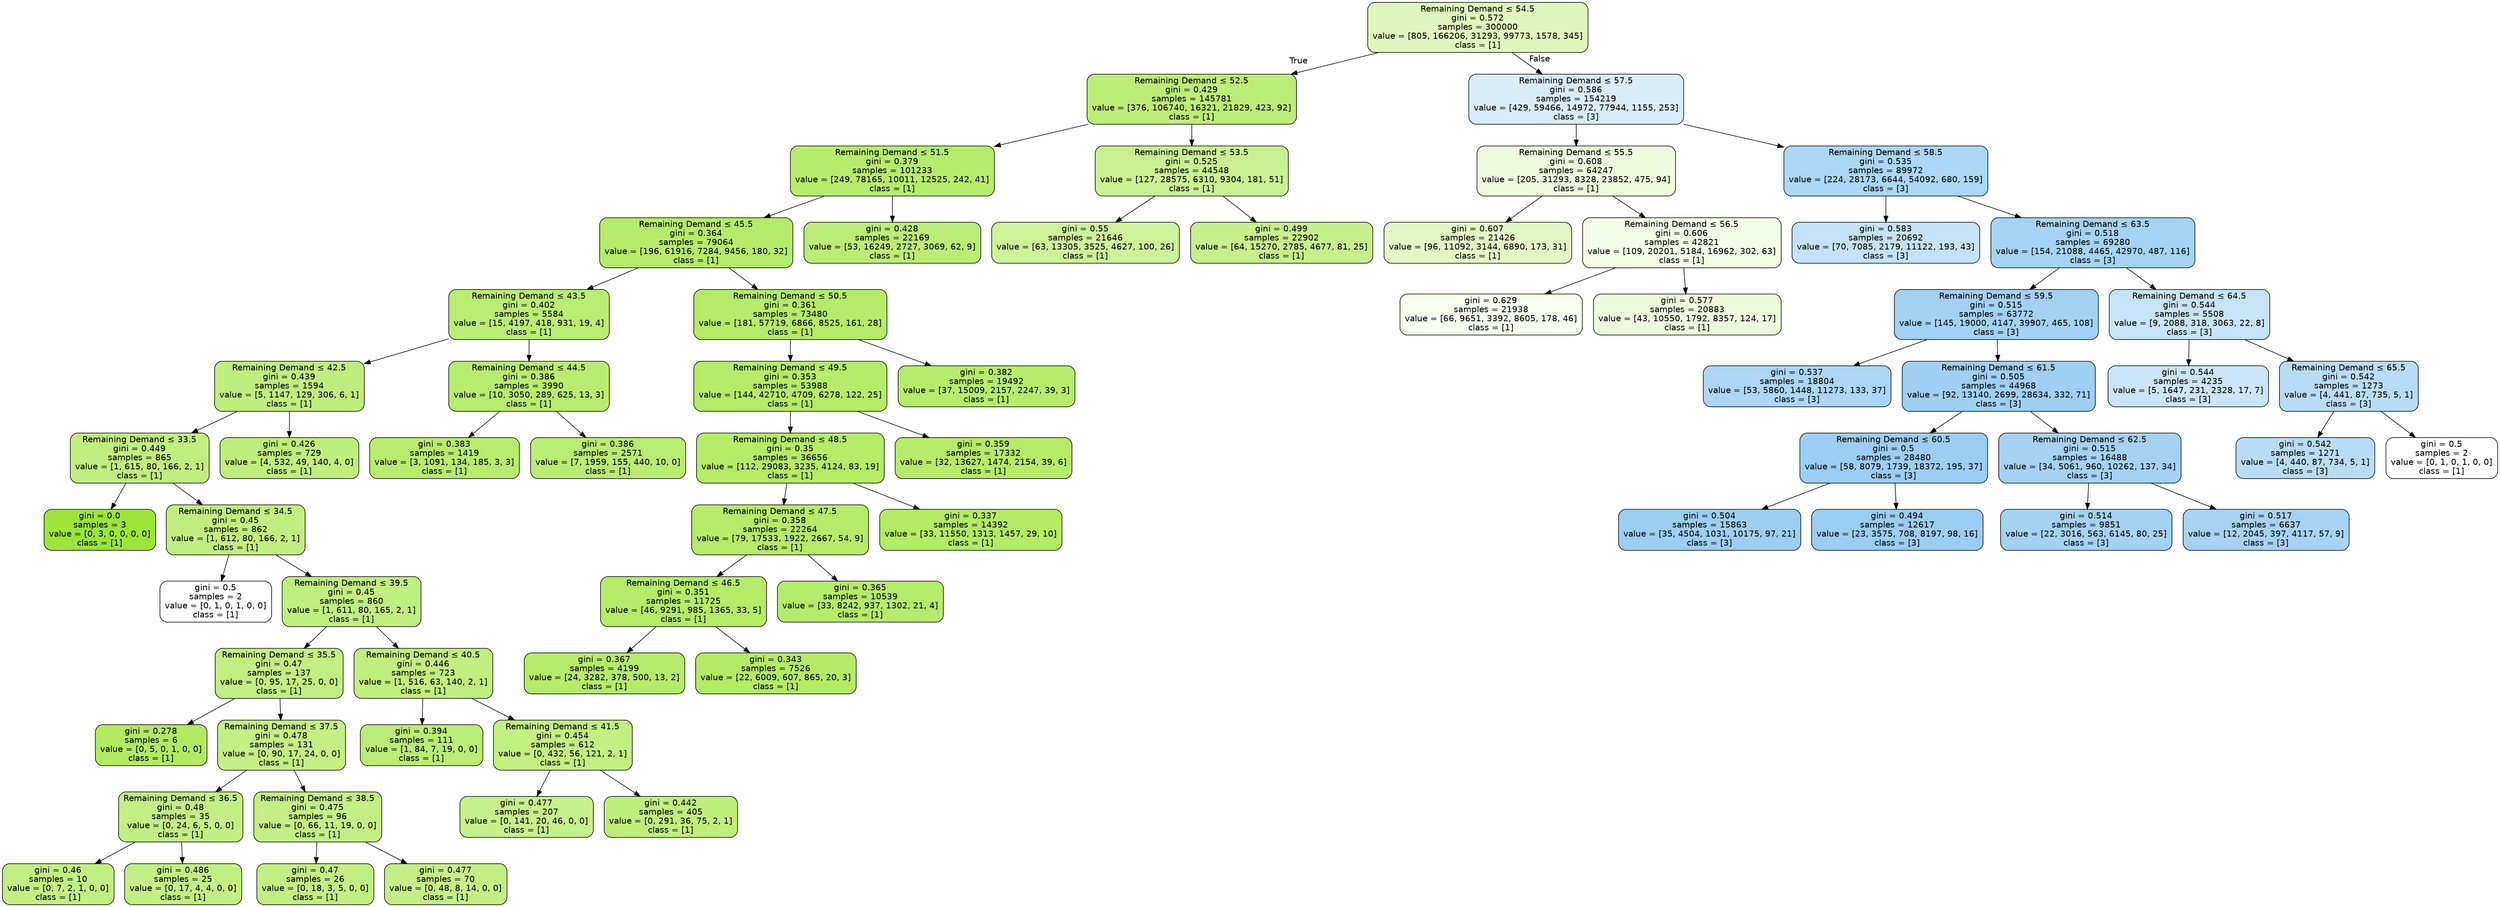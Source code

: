 digraph Tree {
node [shape=box, style="filled, rounded", color="black", fontname="helvetica"] ;
edge [fontname="helvetica"] ;
0 [label=<Remaining Demand &le; 54.5<br/>gini = 0.572<br/>samples = 300000<br/>value = [805, 166206, 31293, 99773, 1578, 345]<br/>class = [1]>, fillcolor="#def6bd"] ;
1 [label=<Remaining Demand &le; 52.5<br/>gini = 0.429<br/>samples = 145781<br/>value = [376, 106740, 16321, 21829, 423, 92]<br/>class = [1]>, fillcolor="#bced77"] ;
0 -> 1 [labeldistance=2.5, labelangle=45, headlabel="True"] ;
2 [label=<Remaining Demand &le; 51.5<br/>gini = 0.379<br/>samples = 101233<br/>value = [249, 78165, 10011, 12525, 242, 41]<br/>class = [1]>, fillcolor="#b6ec6c"] ;
1 -> 2 ;
3 [label=<Remaining Demand &le; 45.5<br/>gini = 0.364<br/>samples = 79064<br/>value = [196, 61916, 7284, 9456, 180, 32]<br/>class = [1]>, fillcolor="#b5eb6a"] ;
2 -> 3 ;
4 [label=<Remaining Demand &le; 43.5<br/>gini = 0.402<br/>samples = 5584<br/>value = [15, 4197, 418, 931, 19, 4]<br/>class = [1]>, fillcolor="#baed74"] ;
3 -> 4 ;
5 [label=<Remaining Demand &le; 42.5<br/>gini = 0.439<br/>samples = 1594<br/>value = [5, 1147, 129, 306, 6, 1]<br/>class = [1]>, fillcolor="#bfee7e"] ;
4 -> 5 ;
6 [label=<Remaining Demand &le; 33.5<br/>gini = 0.449<br/>samples = 865<br/>value = [1, 615, 80, 166, 2, 1]<br/>class = [1]>, fillcolor="#c0ee80"] ;
5 -> 6 ;
7 [label=<gini = 0.0<br/>samples = 3<br/>value = [0, 3, 0, 0, 0, 0]<br/>class = [1]>, fillcolor="#9de539"] ;
6 -> 7 ;
8 [label=<Remaining Demand &le; 34.5<br/>gini = 0.45<br/>samples = 862<br/>value = [1, 612, 80, 166, 2, 1]<br/>class = [1]>, fillcolor="#c0ee80"] ;
6 -> 8 ;
9 [label=<gini = 0.5<br/>samples = 2<br/>value = [0, 1, 0, 1, 0, 0]<br/>class = [1]>, fillcolor="#ffffff"] ;
8 -> 9 ;
10 [label=<Remaining Demand &le; 39.5<br/>gini = 0.45<br/>samples = 860<br/>value = [1, 611, 80, 165, 2, 1]<br/>class = [1]>, fillcolor="#c0ee80"] ;
8 -> 10 ;
11 [label=<Remaining Demand &le; 35.5<br/>gini = 0.47<br/>samples = 137<br/>value = [0, 95, 17, 25, 0, 0]<br/>class = [1]>, fillcolor="#c2ef83"] ;
10 -> 11 ;
12 [label=<gini = 0.278<br/>samples = 6<br/>value = [0, 5, 0, 1, 0, 0]<br/>class = [1]>, fillcolor="#b1ea61"] ;
11 -> 12 ;
13 [label=<Remaining Demand &le; 37.5<br/>gini = 0.478<br/>samples = 131<br/>value = [0, 90, 17, 24, 0, 0]<br/>class = [1]>, fillcolor="#c3ef85"] ;
11 -> 13 ;
14 [label=<Remaining Demand &le; 36.5<br/>gini = 0.48<br/>samples = 35<br/>value = [0, 24, 6, 5, 0, 0]<br/>class = [1]>, fillcolor="#c2ef84"] ;
13 -> 14 ;
15 [label=<gini = 0.46<br/>samples = 10<br/>value = [0, 7, 2, 1, 0, 0]<br/>class = [1]>, fillcolor="#c2ef83"] ;
14 -> 15 ;
16 [label=<gini = 0.486<br/>samples = 25<br/>value = [0, 17, 4, 4, 0, 0]<br/>class = [1]>, fillcolor="#c2ef84"] ;
14 -> 16 ;
17 [label=<Remaining Demand &le; 38.5<br/>gini = 0.475<br/>samples = 96<br/>value = [0, 66, 11, 19, 0, 0]<br/>class = [1]>, fillcolor="#c3ef86"] ;
13 -> 17 ;
18 [label=<gini = 0.47<br/>samples = 26<br/>value = [0, 18, 3, 5, 0, 0]<br/>class = [1]>, fillcolor="#c2ef84"] ;
17 -> 18 ;
19 [label=<gini = 0.477<br/>samples = 70<br/>value = [0, 48, 8, 14, 0, 0]<br/>class = [1]>, fillcolor="#c4ef87"] ;
17 -> 19 ;
20 [label=<Remaining Demand &le; 40.5<br/>gini = 0.446<br/>samples = 723<br/>value = [1, 516, 63, 140, 2, 1]<br/>class = [1]>, fillcolor="#c0ee7f"] ;
10 -> 20 ;
21 [label=<gini = 0.394<br/>samples = 111<br/>value = [1, 84, 7, 19, 0, 0]<br/>class = [1]>, fillcolor="#baed73"] ;
20 -> 21 ;
22 [label=<Remaining Demand &le; 41.5<br/>gini = 0.454<br/>samples = 612<br/>value = [0, 432, 56, 121, 2, 1]<br/>class = [1]>, fillcolor="#c1ef82"] ;
20 -> 22 ;
23 [label=<gini = 0.477<br/>samples = 207<br/>value = [0, 141, 20, 46, 0, 0]<br/>class = [1]>, fillcolor="#c5f08a"] ;
22 -> 23 ;
24 [label=<gini = 0.442<br/>samples = 405<br/>value = [0, 291, 36, 75, 2, 1]<br/>class = [1]>, fillcolor="#bfee7d"] ;
22 -> 24 ;
25 [label=<gini = 0.426<br/>samples = 729<br/>value = [4, 532, 49, 140, 4, 0]<br/>class = [1]>, fillcolor="#beee7b"] ;
5 -> 25 ;
26 [label=<Remaining Demand &le; 44.5<br/>gini = 0.386<br/>samples = 3990<br/>value = [10, 3050, 289, 625, 13, 3]<br/>class = [1]>, fillcolor="#b8ec70"] ;
4 -> 26 ;
27 [label=<gini = 0.383<br/>samples = 1419<br/>value = [3, 1091, 134, 185, 3, 3]<br/>class = [1]>, fillcolor="#b7ec6e"] ;
26 -> 27 ;
28 [label=<gini = 0.386<br/>samples = 2571<br/>value = [7, 1959, 155, 440, 10, 0]<br/>class = [1]>, fillcolor="#b9ec72"] ;
26 -> 28 ;
29 [label=<Remaining Demand &le; 50.5<br/>gini = 0.361<br/>samples = 73480<br/>value = [181, 57719, 6866, 8525, 161, 28]<br/>class = [1]>, fillcolor="#b5eb69"] ;
3 -> 29 ;
30 [label=<Remaining Demand &le; 49.5<br/>gini = 0.353<br/>samples = 53988<br/>value = [144, 42710, 4709, 6278, 122, 25]<br/>class = [1]>, fillcolor="#b4eb68"] ;
29 -> 30 ;
31 [label=<Remaining Demand &le; 48.5<br/>gini = 0.35<br/>samples = 36656<br/>value = [112, 29083, 3235, 4124, 83, 19]<br/>class = [1]>, fillcolor="#b4eb67"] ;
30 -> 31 ;
32 [label=<Remaining Demand &le; 47.5<br/>gini = 0.358<br/>samples = 22264<br/>value = [79, 17533, 1922, 2667, 54, 9]<br/>class = [1]>, fillcolor="#b5eb69"] ;
31 -> 32 ;
33 [label=<Remaining Demand &le; 46.5<br/>gini = 0.351<br/>samples = 11725<br/>value = [46, 9291, 985, 1365, 33, 5]<br/>class = [1]>, fillcolor="#b4eb68"] ;
32 -> 33 ;
34 [label=<gini = 0.367<br/>samples = 4199<br/>value = [24, 3282, 378, 500, 13, 2]<br/>class = [1]>, fillcolor="#b5eb6a"] ;
33 -> 34 ;
35 [label=<gini = 0.343<br/>samples = 7526<br/>value = [22, 6009, 607, 865, 20, 3]<br/>class = [1]>, fillcolor="#b3eb66"] ;
33 -> 35 ;
36 [label=<gini = 0.365<br/>samples = 10539<br/>value = [33, 8242, 937, 1302, 21, 4]<br/>class = [1]>, fillcolor="#b5eb6a"] ;
32 -> 36 ;
37 [label=<gini = 0.337<br/>samples = 14392<br/>value = [33, 11550, 1313, 1457, 29, 10]<br/>class = [1]>, fillcolor="#b3eb65"] ;
31 -> 37 ;
38 [label=<gini = 0.359<br/>samples = 17332<br/>value = [32, 13627, 1474, 2154, 39, 6]<br/>class = [1]>, fillcolor="#b5eb69"] ;
30 -> 38 ;
39 [label=<gini = 0.382<br/>samples = 19492<br/>value = [37, 15009, 2157, 2247, 39, 3]<br/>class = [1]>, fillcolor="#b6ec6c"] ;
29 -> 39 ;
40 [label=<gini = 0.428<br/>samples = 22169<br/>value = [53, 16249, 2727, 3069, 62, 9]<br/>class = [1]>, fillcolor="#bbed76"] ;
2 -> 40 ;
41 [label=<Remaining Demand &le; 53.5<br/>gini = 0.525<br/>samples = 44548<br/>value = [127, 28575, 6310, 9304, 181, 51]<br/>class = [1]>, fillcolor="#c9f193"] ;
1 -> 41 ;
42 [label=<gini = 0.55<br/>samples = 21646<br/>value = [63, 13305, 3525, 4627, 100, 26]<br/>class = [1]>, fillcolor="#cdf29a"] ;
41 -> 42 ;
43 [label=<gini = 0.499<br/>samples = 22902<br/>value = [64, 15270, 2785, 4677, 81, 25]<br/>class = [1]>, fillcolor="#c6f08c"] ;
41 -> 43 ;
44 [label=<Remaining Demand &le; 57.5<br/>gini = 0.586<br/>samples = 154219<br/>value = [429, 59466, 14972, 77944, 1155, 253]<br/>class = [3]>, fillcolor="#d8ecfa"] ;
0 -> 44 [labeldistance=2.5, labelangle=-45, headlabel="False"] ;
45 [label=<Remaining Demand &le; 55.5<br/>gini = 0.608<br/>samples = 64247<br/>value = [205, 31293, 8328, 23852, 475, 94]<br/>class = [1]>, fillcolor="#edfadb"] ;
44 -> 45 ;
46 [label=<gini = 0.607<br/>samples = 21426<br/>value = [96, 11092, 3144, 6890, 173, 31]<br/>class = [1]>, fillcolor="#e3f7c6"] ;
45 -> 46 ;
47 [label=<Remaining Demand &le; 56.5<br/>gini = 0.606<br/>samples = 42821<br/>value = [109, 20201, 5184, 16962, 302, 63]<br/>class = [1]>, fillcolor="#f3fce6"] ;
45 -> 47 ;
48 [label=<gini = 0.629<br/>samples = 21938<br/>value = [66, 9651, 3392, 8605, 178, 46]<br/>class = [1]>, fillcolor="#f7fdef"] ;
47 -> 48 ;
49 [label=<gini = 0.577<br/>samples = 20883<br/>value = [43, 10550, 1792, 8357, 124, 17]<br/>class = [1]>, fillcolor="#eefadc"] ;
47 -> 49 ;
50 [label=<Remaining Demand &le; 58.5<br/>gini = 0.535<br/>samples = 89972<br/>value = [224, 28173, 6644, 54092, 680, 159]<br/>class = [3]>, fillcolor="#acd6f4"] ;
44 -> 50 ;
51 [label=<gini = 0.583<br/>samples = 20692<br/>value = [70, 7085, 2179, 11122, 193, 43]<br/>class = [3]>, fillcolor="#c4e2f7"] ;
50 -> 51 ;
52 [label=<Remaining Demand &le; 63.5<br/>gini = 0.518<br/>samples = 69280<br/>value = [154, 21088, 4465, 42970, 487, 116]<br/>class = [3]>, fillcolor="#a5d3f3"] ;
50 -> 52 ;
53 [label=<Remaining Demand &le; 59.5<br/>gini = 0.515<br/>samples = 63772<br/>value = [145, 19000, 4147, 39907, 465, 108]<br/>class = [3]>, fillcolor="#a3d1f3"] ;
52 -> 53 ;
54 [label=<gini = 0.537<br/>samples = 18804<br/>value = [53, 5860, 1448, 11273, 133, 37]<br/>class = [3]>, fillcolor="#acd6f4"] ;
53 -> 54 ;
55 [label=<Remaining Demand &le; 61.5<br/>gini = 0.505<br/>samples = 44968<br/>value = [92, 13140, 2699, 28634, 332, 71]<br/>class = [3]>, fillcolor="#9fcff2"] ;
53 -> 55 ;
56 [label=<Remaining Demand &le; 60.5<br/>gini = 0.5<br/>samples = 28480<br/>value = [58, 8079, 1739, 18372, 195, 37]<br/>class = [3]>, fillcolor="#9bcef2"] ;
55 -> 56 ;
57 [label=<gini = 0.504<br/>samples = 15863<br/>value = [35, 4504, 1031, 10175, 97, 21]<br/>class = [3]>, fillcolor="#9ccef2"] ;
56 -> 57 ;
58 [label=<gini = 0.494<br/>samples = 12617<br/>value = [23, 3575, 708, 8197, 98, 16]<br/>class = [3]>, fillcolor="#9acdf2"] ;
56 -> 58 ;
59 [label=<Remaining Demand &le; 62.5<br/>gini = 0.515<br/>samples = 16488<br/>value = [34, 5061, 960, 10262, 137, 34]<br/>class = [3]>, fillcolor="#a5d2f3"] ;
55 -> 59 ;
60 [label=<gini = 0.514<br/>samples = 9851<br/>value = [22, 3016, 563, 6145, 80, 25]<br/>class = [3]>, fillcolor="#a4d2f3"] ;
59 -> 60 ;
61 [label=<gini = 0.517<br/>samples = 6637<br/>value = [12, 2045, 397, 4117, 57, 9]<br/>class = [3]>, fillcolor="#a6d3f3"] ;
59 -> 61 ;
62 [label=<Remaining Demand &le; 64.5<br/>gini = 0.544<br/>samples = 5508<br/>value = [9, 2088, 318, 3063, 22, 8]<br/>class = [3]>, fillcolor="#c7e3f8"] ;
52 -> 62 ;
63 [label=<gini = 0.544<br/>samples = 4235<br/>value = [5, 1647, 231, 2328, 17, 7]<br/>class = [3]>, fillcolor="#cbe5f8"] ;
62 -> 63 ;
64 [label=<Remaining Demand &le; 65.5<br/>gini = 0.542<br/>samples = 1273<br/>value = [4, 441, 87, 735, 5, 1]<br/>class = [3]>, fillcolor="#b9dcf6"] ;
62 -> 64 ;
65 [label=<gini = 0.542<br/>samples = 1271<br/>value = [4, 440, 87, 734, 5, 1]<br/>class = [3]>, fillcolor="#b9dcf6"] ;
64 -> 65 ;
66 [label=<gini = 0.5<br/>samples = 2<br/>value = [0, 1, 0, 1, 0, 0]<br/>class = [1]>, fillcolor="#ffffff"] ;
64 -> 66 ;
}
